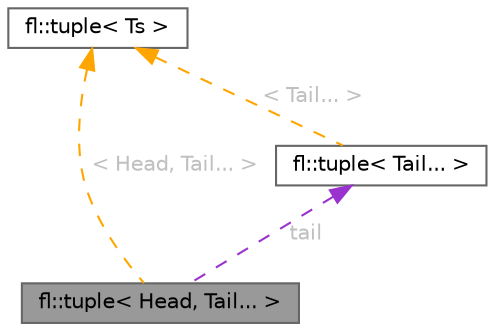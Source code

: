 digraph "fl::tuple&lt; Head, Tail... &gt;"
{
 // INTERACTIVE_SVG=YES
 // LATEX_PDF_SIZE
  bgcolor="transparent";
  edge [fontname=Helvetica,fontsize=10,labelfontname=Helvetica,labelfontsize=10];
  node [fontname=Helvetica,fontsize=10,shape=box,height=0.2,width=0.4];
  Node1 [id="Node000001",label="fl::tuple\< Head, Tail... \>",height=0.2,width=0.4,color="gray40", fillcolor="grey60", style="filled", fontcolor="black",tooltip=" "];
  Node2 -> Node1 [id="edge1_Node000001_Node000002",dir="back",color="darkorchid3",style="dashed",tooltip=" ",label=" tail",fontcolor="grey" ];
  Node2 [id="Node000002",label="fl::tuple\< Tail... \>",height=0.2,width=0.4,color="gray40", fillcolor="white", style="filled",URL="$d4/d36/namespacefl.html#d4/d36/namespacefl",tooltip=" "];
  Node3 -> Node2 [id="edge2_Node000002_Node000003",dir="back",color="orange",style="dashed",tooltip=" ",label=" \< Tail... \>",fontcolor="grey" ];
  Node3 [id="Node000003",label="fl::tuple\< Ts \>",height=0.2,width=0.4,color="gray40", fillcolor="white", style="filled",URL="$d4/d36/namespacefl.html#d1/d70/structfl_1_1tuple",tooltip=" "];
  Node3 -> Node1 [id="edge3_Node000001_Node000003",dir="back",color="orange",style="dashed",tooltip=" ",label=" \< Head, Tail... \>",fontcolor="grey" ];
}
